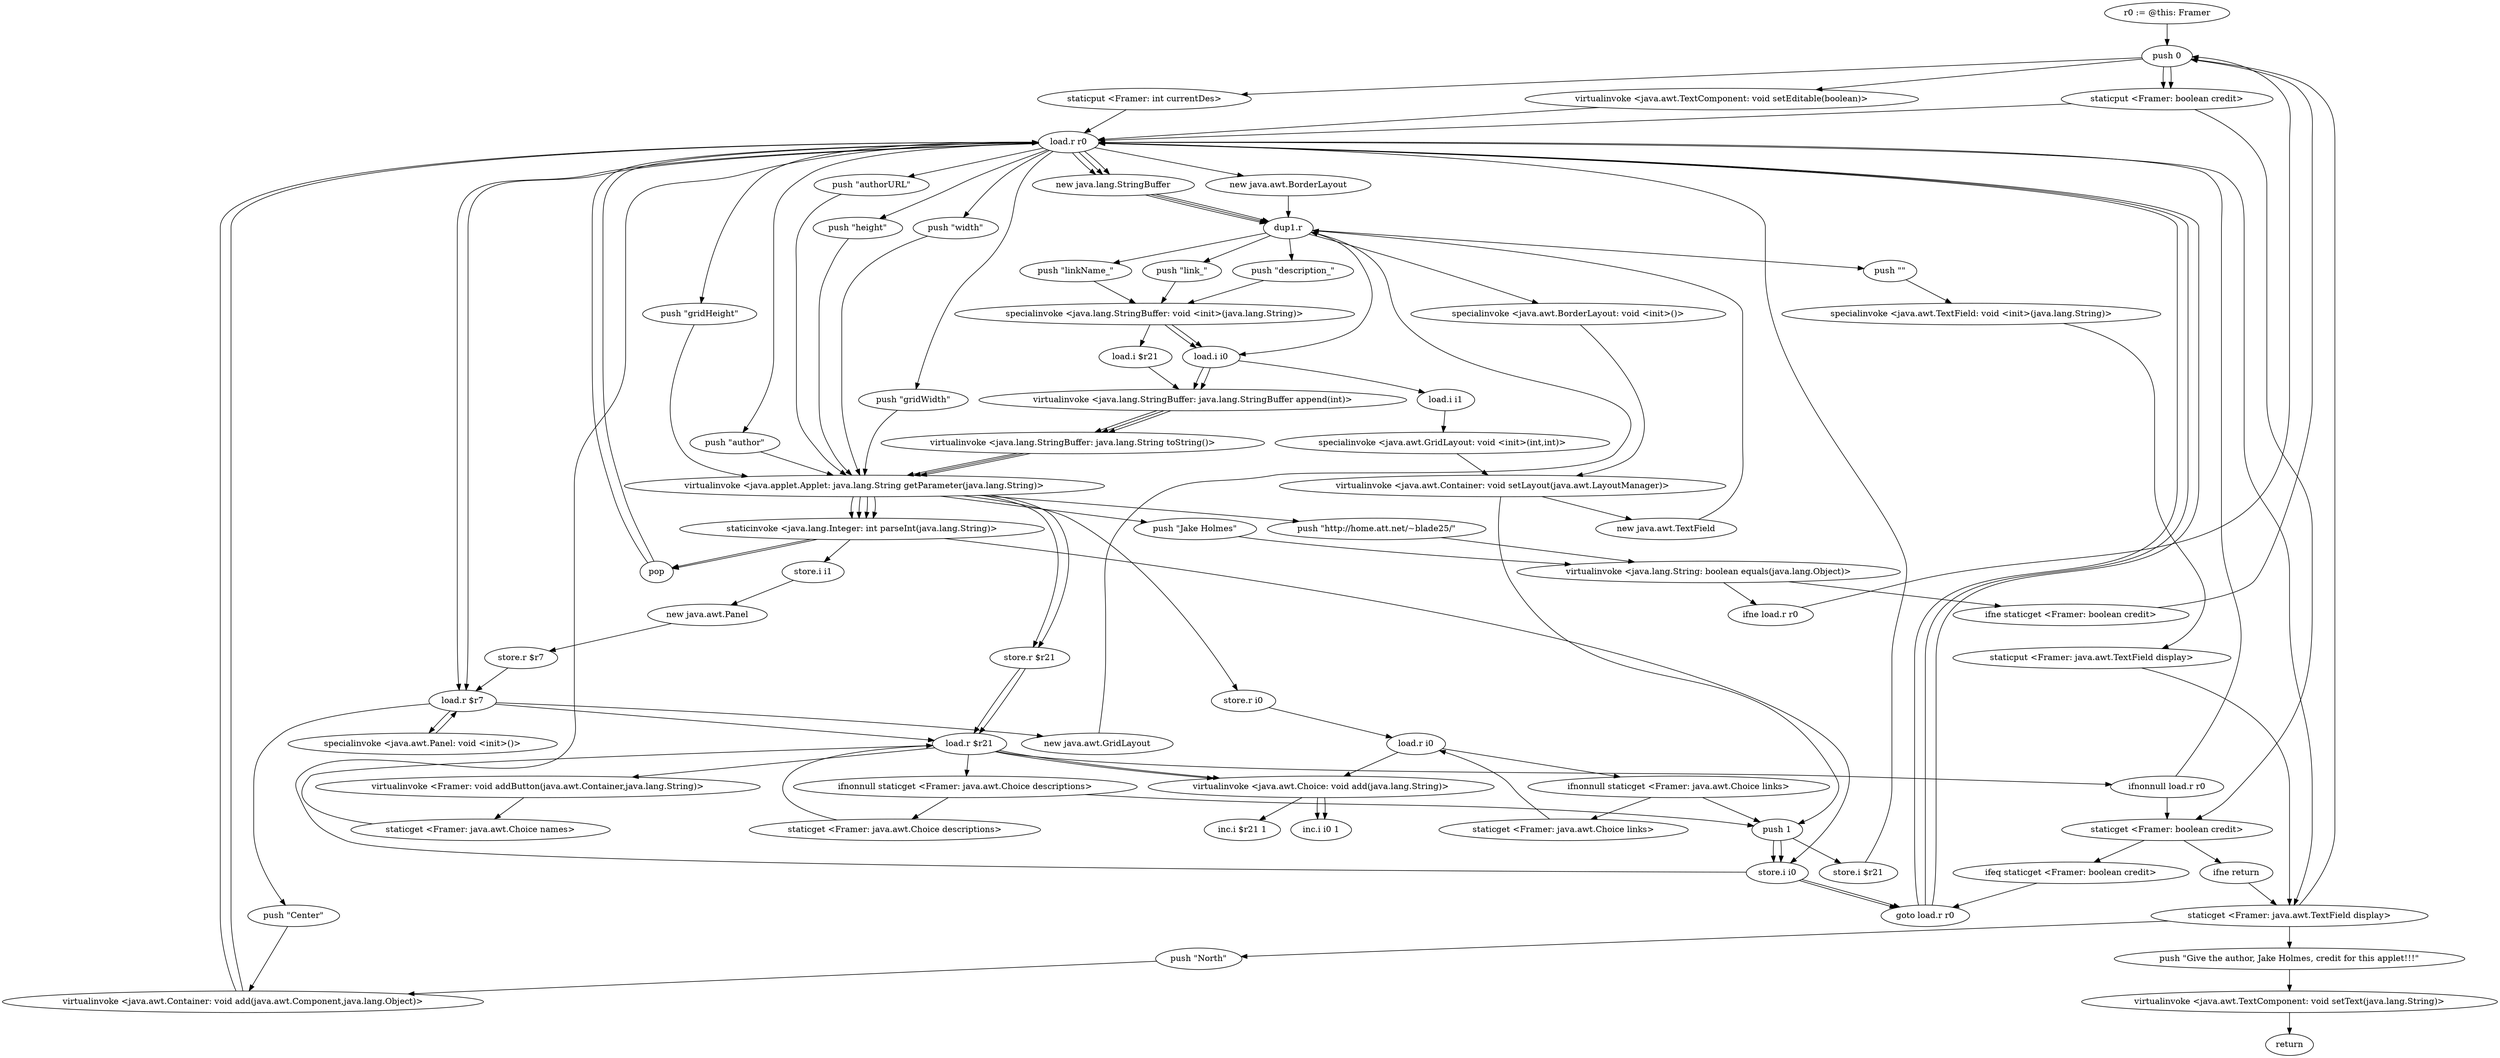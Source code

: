 digraph "" {
    "r0 := @this: Framer"
    "push 0"
    "r0 := @this: Framer"->"push 0";
    "staticput <Framer: int currentDes>"
    "push 0"->"staticput <Framer: int currentDes>";
    "load.r r0"
    "staticput <Framer: int currentDes>"->"load.r r0";
    "new java.awt.BorderLayout"
    "load.r r0"->"new java.awt.BorderLayout";
    "dup1.r"
    "new java.awt.BorderLayout"->"dup1.r";
    "specialinvoke <java.awt.BorderLayout: void <init>()>"
    "dup1.r"->"specialinvoke <java.awt.BorderLayout: void <init>()>";
    "virtualinvoke <java.awt.Container: void setLayout(java.awt.LayoutManager)>"
    "specialinvoke <java.awt.BorderLayout: void <init>()>"->"virtualinvoke <java.awt.Container: void setLayout(java.awt.LayoutManager)>";
    "push 1"
    "virtualinvoke <java.awt.Container: void setLayout(java.awt.LayoutManager)>"->"push 1";
    "store.i $r21"
    "push 1"->"store.i $r21";
    "store.i $r21"->"load.r r0";
    "push \"height\""
    "load.r r0"->"push \"height\"";
    "virtualinvoke <java.applet.Applet: java.lang.String getParameter(java.lang.String)>"
    "push \"height\""->"virtualinvoke <java.applet.Applet: java.lang.String getParameter(java.lang.String)>";
    "staticinvoke <java.lang.Integer: int parseInt(java.lang.String)>"
    "virtualinvoke <java.applet.Applet: java.lang.String getParameter(java.lang.String)>"->"staticinvoke <java.lang.Integer: int parseInt(java.lang.String)>";
    "pop"
    "staticinvoke <java.lang.Integer: int parseInt(java.lang.String)>"->"pop";
    "pop"->"load.r r0";
    "push \"width\""
    "load.r r0"->"push \"width\"";
    "push \"width\""->"virtualinvoke <java.applet.Applet: java.lang.String getParameter(java.lang.String)>";
    "virtualinvoke <java.applet.Applet: java.lang.String getParameter(java.lang.String)>"->"staticinvoke <java.lang.Integer: int parseInt(java.lang.String)>";
    "staticinvoke <java.lang.Integer: int parseInt(java.lang.String)>"->"pop";
    "pop"->"load.r r0";
    "push \"gridHeight\""
    "load.r r0"->"push \"gridHeight\"";
    "push \"gridHeight\""->"virtualinvoke <java.applet.Applet: java.lang.String getParameter(java.lang.String)>";
    "virtualinvoke <java.applet.Applet: java.lang.String getParameter(java.lang.String)>"->"staticinvoke <java.lang.Integer: int parseInt(java.lang.String)>";
    "store.i i0"
    "staticinvoke <java.lang.Integer: int parseInt(java.lang.String)>"->"store.i i0";
    "store.i i0"->"load.r r0";
    "push \"gridWidth\""
    "load.r r0"->"push \"gridWidth\"";
    "push \"gridWidth\""->"virtualinvoke <java.applet.Applet: java.lang.String getParameter(java.lang.String)>";
    "virtualinvoke <java.applet.Applet: java.lang.String getParameter(java.lang.String)>"->"staticinvoke <java.lang.Integer: int parseInt(java.lang.String)>";
    "store.i i1"
    "staticinvoke <java.lang.Integer: int parseInt(java.lang.String)>"->"store.i i1";
    "new java.awt.Panel"
    "store.i i1"->"new java.awt.Panel";
    "store.r $r7"
    "new java.awt.Panel"->"store.r $r7";
    "load.r $r7"
    "store.r $r7"->"load.r $r7";
    "specialinvoke <java.awt.Panel: void <init>()>"
    "load.r $r7"->"specialinvoke <java.awt.Panel: void <init>()>";
    "specialinvoke <java.awt.Panel: void <init>()>"->"load.r $r7";
    "new java.awt.GridLayout"
    "load.r $r7"->"new java.awt.GridLayout";
    "new java.awt.GridLayout"->"dup1.r";
    "load.i i0"
    "dup1.r"->"load.i i0";
    "load.i i1"
    "load.i i0"->"load.i i1";
    "specialinvoke <java.awt.GridLayout: void <init>(int,int)>"
    "load.i i1"->"specialinvoke <java.awt.GridLayout: void <init>(int,int)>";
    "specialinvoke <java.awt.GridLayout: void <init>(int,int)>"->"virtualinvoke <java.awt.Container: void setLayout(java.awt.LayoutManager)>";
    "new java.awt.TextField"
    "virtualinvoke <java.awt.Container: void setLayout(java.awt.LayoutManager)>"->"new java.awt.TextField";
    "new java.awt.TextField"->"dup1.r";
    "push \"\""
    "dup1.r"->"push \"\"";
    "specialinvoke <java.awt.TextField: void <init>(java.lang.String)>"
    "push \"\""->"specialinvoke <java.awt.TextField: void <init>(java.lang.String)>";
    "staticput <Framer: java.awt.TextField display>"
    "specialinvoke <java.awt.TextField: void <init>(java.lang.String)>"->"staticput <Framer: java.awt.TextField display>";
    "staticget <Framer: java.awt.TextField display>"
    "staticput <Framer: java.awt.TextField display>"->"staticget <Framer: java.awt.TextField display>";
    "staticget <Framer: java.awt.TextField display>"->"push 0";
    "virtualinvoke <java.awt.TextComponent: void setEditable(boolean)>"
    "push 0"->"virtualinvoke <java.awt.TextComponent: void setEditable(boolean)>";
    "virtualinvoke <java.awt.TextComponent: void setEditable(boolean)>"->"load.r r0";
    "load.r r0"->"staticget <Framer: java.awt.TextField display>";
    "push \"North\""
    "staticget <Framer: java.awt.TextField display>"->"push \"North\"";
    "virtualinvoke <java.awt.Container: void add(java.awt.Component,java.lang.Object)>"
    "push \"North\""->"virtualinvoke <java.awt.Container: void add(java.awt.Component,java.lang.Object)>";
    "virtualinvoke <java.awt.Container: void add(java.awt.Component,java.lang.Object)>"->"load.r r0";
    "load.r r0"->"load.r $r7";
    "push \"Center\""
    "load.r $r7"->"push \"Center\"";
    "push \"Center\""->"virtualinvoke <java.awt.Container: void add(java.awt.Component,java.lang.Object)>";
    "virtualinvoke <java.awt.Container: void add(java.awt.Component,java.lang.Object)>"->"load.r r0";
    "push \"author\""
    "load.r r0"->"push \"author\"";
    "push \"author\""->"virtualinvoke <java.applet.Applet: java.lang.String getParameter(java.lang.String)>";
    "push \"Jake Holmes\""
    "virtualinvoke <java.applet.Applet: java.lang.String getParameter(java.lang.String)>"->"push \"Jake Holmes\"";
    "virtualinvoke <java.lang.String: boolean equals(java.lang.Object)>"
    "push \"Jake Holmes\""->"virtualinvoke <java.lang.String: boolean equals(java.lang.Object)>";
    "ifne load.r r0"
    "virtualinvoke <java.lang.String: boolean equals(java.lang.Object)>"->"ifne load.r r0";
    "ifne load.r r0"->"push 0";
    "staticput <Framer: boolean credit>"
    "push 0"->"staticput <Framer: boolean credit>";
    "staticput <Framer: boolean credit>"->"load.r r0";
    "push \"authorURL\""
    "load.r r0"->"push \"authorURL\"";
    "push \"authorURL\""->"virtualinvoke <java.applet.Applet: java.lang.String getParameter(java.lang.String)>";
    "push \"http://home.att.net/~blade25/\""
    "virtualinvoke <java.applet.Applet: java.lang.String getParameter(java.lang.String)>"->"push \"http://home.att.net/~blade25/\"";
    "push \"http://home.att.net/~blade25/\""->"virtualinvoke <java.lang.String: boolean equals(java.lang.Object)>";
    "ifne staticget <Framer: boolean credit>"
    "virtualinvoke <java.lang.String: boolean equals(java.lang.Object)>"->"ifne staticget <Framer: boolean credit>";
    "ifne staticget <Framer: boolean credit>"->"push 0";
    "push 0"->"staticput <Framer: boolean credit>";
    "staticget <Framer: boolean credit>"
    "staticput <Framer: boolean credit>"->"staticget <Framer: boolean credit>";
    "ifeq staticget <Framer: boolean credit>"
    "staticget <Framer: boolean credit>"->"ifeq staticget <Framer: boolean credit>";
    "goto load.r r0"
    "ifeq staticget <Framer: boolean credit>"->"goto load.r r0";
    "goto load.r r0"->"load.r r0";
    "new java.lang.StringBuffer"
    "load.r r0"->"new java.lang.StringBuffer";
    "new java.lang.StringBuffer"->"dup1.r";
    "push \"link_\""
    "dup1.r"->"push \"link_\"";
    "specialinvoke <java.lang.StringBuffer: void <init>(java.lang.String)>"
    "push \"link_\""->"specialinvoke <java.lang.StringBuffer: void <init>(java.lang.String)>";
    "load.i $r21"
    "specialinvoke <java.lang.StringBuffer: void <init>(java.lang.String)>"->"load.i $r21";
    "virtualinvoke <java.lang.StringBuffer: java.lang.StringBuffer append(int)>"
    "load.i $r21"->"virtualinvoke <java.lang.StringBuffer: java.lang.StringBuffer append(int)>";
    "virtualinvoke <java.lang.StringBuffer: java.lang.String toString()>"
    "virtualinvoke <java.lang.StringBuffer: java.lang.StringBuffer append(int)>"->"virtualinvoke <java.lang.StringBuffer: java.lang.String toString()>";
    "virtualinvoke <java.lang.StringBuffer: java.lang.String toString()>"->"virtualinvoke <java.applet.Applet: java.lang.String getParameter(java.lang.String)>";
    "store.r i0"
    "virtualinvoke <java.applet.Applet: java.lang.String getParameter(java.lang.String)>"->"store.r i0";
    "load.r i0"
    "store.r i0"->"load.r i0";
    "ifnonnull staticget <Framer: java.awt.Choice links>"
    "load.r i0"->"ifnonnull staticget <Framer: java.awt.Choice links>";
    "ifnonnull staticget <Framer: java.awt.Choice links>"->"push 1";
    "push 1"->"store.i i0";
    "store.i i0"->"goto load.r r0";
    "goto load.r r0"->"load.r r0";
    "load.r r0"->"new java.lang.StringBuffer";
    "new java.lang.StringBuffer"->"dup1.r";
    "push \"description_\""
    "dup1.r"->"push \"description_\"";
    "push \"description_\""->"specialinvoke <java.lang.StringBuffer: void <init>(java.lang.String)>";
    "specialinvoke <java.lang.StringBuffer: void <init>(java.lang.String)>"->"load.i i0";
    "load.i i0"->"virtualinvoke <java.lang.StringBuffer: java.lang.StringBuffer append(int)>";
    "virtualinvoke <java.lang.StringBuffer: java.lang.StringBuffer append(int)>"->"virtualinvoke <java.lang.StringBuffer: java.lang.String toString()>";
    "virtualinvoke <java.lang.StringBuffer: java.lang.String toString()>"->"virtualinvoke <java.applet.Applet: java.lang.String getParameter(java.lang.String)>";
    "store.r $r21"
    "virtualinvoke <java.applet.Applet: java.lang.String getParameter(java.lang.String)>"->"store.r $r21";
    "load.r $r21"
    "store.r $r21"->"load.r $r21";
    "ifnonnull staticget <Framer: java.awt.Choice descriptions>"
    "load.r $r21"->"ifnonnull staticget <Framer: java.awt.Choice descriptions>";
    "ifnonnull staticget <Framer: java.awt.Choice descriptions>"->"push 1";
    "push 1"->"store.i i0";
    "store.i i0"->"goto load.r r0";
    "goto load.r r0"->"load.r r0";
    "load.r r0"->"new java.lang.StringBuffer";
    "new java.lang.StringBuffer"->"dup1.r";
    "push \"linkName_\""
    "dup1.r"->"push \"linkName_\"";
    "push \"linkName_\""->"specialinvoke <java.lang.StringBuffer: void <init>(java.lang.String)>";
    "specialinvoke <java.lang.StringBuffer: void <init>(java.lang.String)>"->"load.i i0";
    "load.i i0"->"virtualinvoke <java.lang.StringBuffer: java.lang.StringBuffer append(int)>";
    "virtualinvoke <java.lang.StringBuffer: java.lang.StringBuffer append(int)>"->"virtualinvoke <java.lang.StringBuffer: java.lang.String toString()>";
    "virtualinvoke <java.lang.StringBuffer: java.lang.String toString()>"->"virtualinvoke <java.applet.Applet: java.lang.String getParameter(java.lang.String)>";
    "virtualinvoke <java.applet.Applet: java.lang.String getParameter(java.lang.String)>"->"store.r $r21";
    "store.r $r21"->"load.r $r21";
    "ifnonnull load.r r0"
    "load.r $r21"->"ifnonnull load.r r0";
    "ifnonnull load.r r0"->"staticget <Framer: boolean credit>";
    "ifne return"
    "staticget <Framer: boolean credit>"->"ifne return";
    "ifne return"->"staticget <Framer: java.awt.TextField display>";
    "push \"Give the author, Jake Holmes, credit for this applet!!!\""
    "staticget <Framer: java.awt.TextField display>"->"push \"Give the author, Jake Holmes, credit for this applet!!!\"";
    "virtualinvoke <java.awt.TextComponent: void setText(java.lang.String)>"
    "push \"Give the author, Jake Holmes, credit for this applet!!!\""->"virtualinvoke <java.awt.TextComponent: void setText(java.lang.String)>";
    "return"
    "virtualinvoke <java.awt.TextComponent: void setText(java.lang.String)>"->"return";
    "ifnonnull load.r r0"->"load.r r0";
    "load.r r0"->"load.r $r7";
    "load.r $r7"->"load.r $r21";
    "virtualinvoke <Framer: void addButton(java.awt.Container,java.lang.String)>"
    "load.r $r21"->"virtualinvoke <Framer: void addButton(java.awt.Container,java.lang.String)>";
    "staticget <Framer: java.awt.Choice names>"
    "virtualinvoke <Framer: void addButton(java.awt.Container,java.lang.String)>"->"staticget <Framer: java.awt.Choice names>";
    "staticget <Framer: java.awt.Choice names>"->"load.r $r21";
    "virtualinvoke <java.awt.Choice: void add(java.lang.String)>"
    "load.r $r21"->"virtualinvoke <java.awt.Choice: void add(java.lang.String)>";
    "inc.i i0 1"
    "virtualinvoke <java.awt.Choice: void add(java.lang.String)>"->"inc.i i0 1";
    "staticget <Framer: java.awt.Choice descriptions>"
    "ifnonnull staticget <Framer: java.awt.Choice descriptions>"->"staticget <Framer: java.awt.Choice descriptions>";
    "staticget <Framer: java.awt.Choice descriptions>"->"load.r $r21";
    "load.r $r21"->"virtualinvoke <java.awt.Choice: void add(java.lang.String)>";
    "virtualinvoke <java.awt.Choice: void add(java.lang.String)>"->"inc.i i0 1";
    "staticget <Framer: java.awt.Choice links>"
    "ifnonnull staticget <Framer: java.awt.Choice links>"->"staticget <Framer: java.awt.Choice links>";
    "staticget <Framer: java.awt.Choice links>"->"load.r i0";
    "load.r i0"->"virtualinvoke <java.awt.Choice: void add(java.lang.String)>";
    "inc.i $r21 1"
    "virtualinvoke <java.awt.Choice: void add(java.lang.String)>"->"inc.i $r21 1";
}
